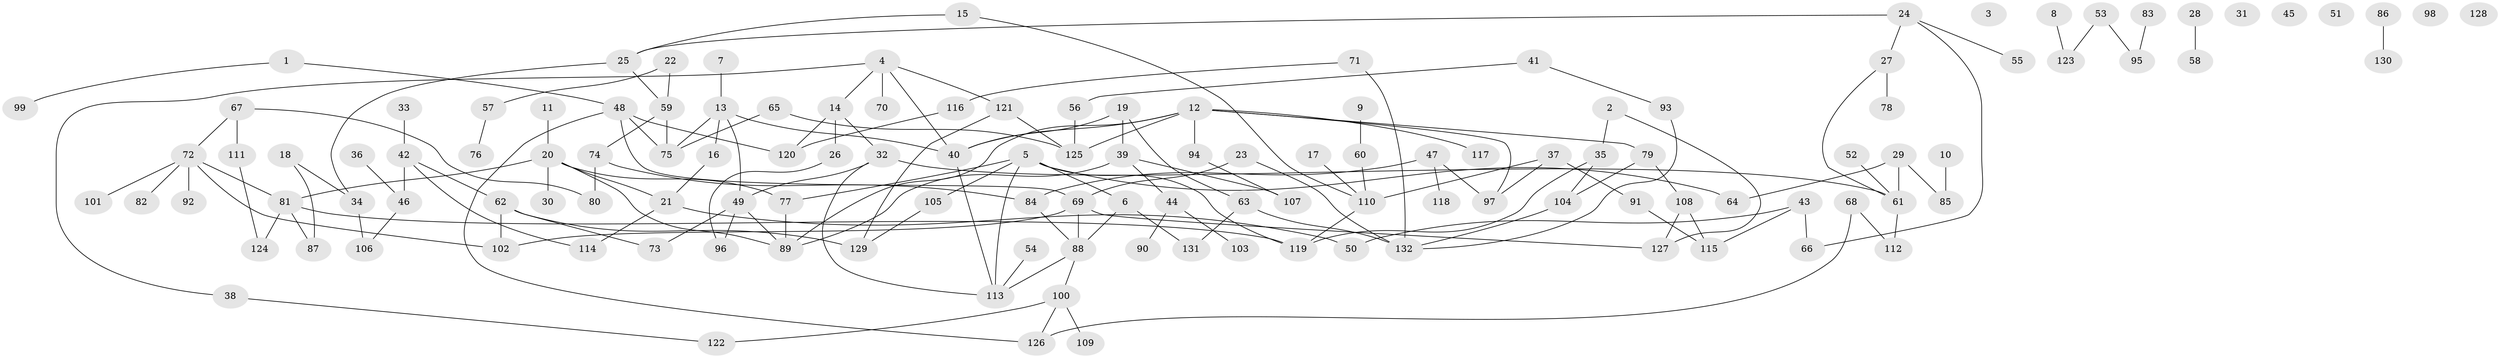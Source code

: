 // Generated by graph-tools (version 1.1) at 2025/40/03/09/25 04:40:48]
// undirected, 132 vertices, 166 edges
graph export_dot {
graph [start="1"]
  node [color=gray90,style=filled];
  1;
  2;
  3;
  4;
  5;
  6;
  7;
  8;
  9;
  10;
  11;
  12;
  13;
  14;
  15;
  16;
  17;
  18;
  19;
  20;
  21;
  22;
  23;
  24;
  25;
  26;
  27;
  28;
  29;
  30;
  31;
  32;
  33;
  34;
  35;
  36;
  37;
  38;
  39;
  40;
  41;
  42;
  43;
  44;
  45;
  46;
  47;
  48;
  49;
  50;
  51;
  52;
  53;
  54;
  55;
  56;
  57;
  58;
  59;
  60;
  61;
  62;
  63;
  64;
  65;
  66;
  67;
  68;
  69;
  70;
  71;
  72;
  73;
  74;
  75;
  76;
  77;
  78;
  79;
  80;
  81;
  82;
  83;
  84;
  85;
  86;
  87;
  88;
  89;
  90;
  91;
  92;
  93;
  94;
  95;
  96;
  97;
  98;
  99;
  100;
  101;
  102;
  103;
  104;
  105;
  106;
  107;
  108;
  109;
  110;
  111;
  112;
  113;
  114;
  115;
  116;
  117;
  118;
  119;
  120;
  121;
  122;
  123;
  124;
  125;
  126;
  127;
  128;
  129;
  130;
  131;
  132;
  1 -- 48;
  1 -- 99;
  2 -- 35;
  2 -- 127;
  4 -- 14;
  4 -- 38;
  4 -- 40;
  4 -- 70;
  4 -- 121;
  5 -- 6;
  5 -- 64;
  5 -- 77;
  5 -- 105;
  5 -- 113;
  5 -- 119;
  6 -- 88;
  6 -- 131;
  7 -- 13;
  8 -- 123;
  9 -- 60;
  10 -- 85;
  11 -- 20;
  12 -- 40;
  12 -- 79;
  12 -- 89;
  12 -- 94;
  12 -- 97;
  12 -- 117;
  12 -- 125;
  13 -- 16;
  13 -- 40;
  13 -- 49;
  13 -- 75;
  14 -- 26;
  14 -- 32;
  14 -- 120;
  15 -- 25;
  15 -- 110;
  16 -- 21;
  17 -- 110;
  18 -- 34;
  18 -- 87;
  19 -- 39;
  19 -- 40;
  19 -- 63;
  20 -- 21;
  20 -- 30;
  20 -- 77;
  20 -- 81;
  20 -- 89;
  21 -- 50;
  21 -- 114;
  22 -- 57;
  22 -- 59;
  23 -- 69;
  23 -- 132;
  24 -- 25;
  24 -- 27;
  24 -- 55;
  24 -- 66;
  25 -- 34;
  25 -- 59;
  26 -- 96;
  27 -- 61;
  27 -- 78;
  28 -- 58;
  29 -- 61;
  29 -- 64;
  29 -- 85;
  32 -- 49;
  32 -- 61;
  32 -- 113;
  33 -- 42;
  34 -- 106;
  35 -- 104;
  35 -- 119;
  36 -- 46;
  37 -- 91;
  37 -- 97;
  37 -- 110;
  38 -- 122;
  39 -- 44;
  39 -- 89;
  39 -- 107;
  40 -- 113;
  41 -- 56;
  41 -- 93;
  42 -- 46;
  42 -- 62;
  42 -- 114;
  43 -- 50;
  43 -- 66;
  43 -- 115;
  44 -- 90;
  44 -- 103;
  46 -- 106;
  47 -- 84;
  47 -- 97;
  47 -- 118;
  48 -- 69;
  48 -- 75;
  48 -- 120;
  48 -- 126;
  49 -- 73;
  49 -- 89;
  49 -- 96;
  52 -- 61;
  53 -- 95;
  53 -- 123;
  54 -- 113;
  56 -- 125;
  57 -- 76;
  59 -- 74;
  59 -- 75;
  60 -- 110;
  61 -- 112;
  62 -- 73;
  62 -- 102;
  62 -- 129;
  63 -- 131;
  63 -- 132;
  65 -- 75;
  65 -- 125;
  67 -- 72;
  67 -- 80;
  67 -- 111;
  68 -- 112;
  68 -- 126;
  69 -- 88;
  69 -- 102;
  69 -- 127;
  71 -- 116;
  71 -- 132;
  72 -- 81;
  72 -- 82;
  72 -- 92;
  72 -- 101;
  72 -- 102;
  74 -- 80;
  74 -- 84;
  77 -- 89;
  79 -- 104;
  79 -- 108;
  81 -- 87;
  81 -- 119;
  81 -- 124;
  83 -- 95;
  84 -- 88;
  86 -- 130;
  88 -- 100;
  88 -- 113;
  91 -- 115;
  93 -- 132;
  94 -- 107;
  100 -- 109;
  100 -- 122;
  100 -- 126;
  104 -- 132;
  105 -- 129;
  108 -- 115;
  108 -- 127;
  110 -- 119;
  111 -- 124;
  116 -- 120;
  121 -- 125;
  121 -- 129;
}

